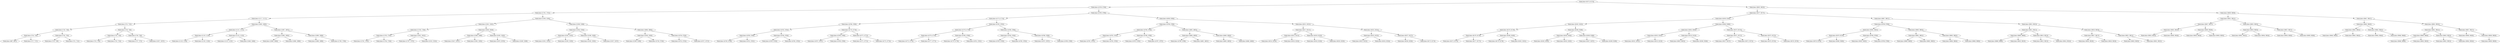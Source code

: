 digraph G{
225356446 [label="Node{data=[8174, 8174]}"]
225356446 -> 174685075
174685075 [label="Node{data=[4758, 4758]}"]
174685075 -> 727500772
727500772 [label="Node{data=[1701, 1701]}"]
727500772 -> 409953561
409953561 [label="Node{data=[1117, 1117]}"]
409953561 -> 1621956304
1621956304 [label="Node{data=[722, 722]}"]
1621956304 -> 559500469
559500469 [label="Node{data=[718, 718]}"]
559500469 -> 1828179101
1828179101 [label="Node{data=[716, 716]}"]
1828179101 -> 257113015
257113015 [label="Node{data=[687, 687]}"]
1828179101 -> 121681691
121681691 [label="Node{data=[717, 717]}"]
559500469 -> 1821863842
1821863842 [label="Node{data=[720, 720]}"]
1821863842 -> 1045874057
1045874057 [label="Node{data=[719, 719]}"]
1821863842 -> 676257655
676257655 [label="Node{data=[721, 721]}"]
1621956304 -> 716459274
716459274 [label="Node{data=[726, 726]}"]
716459274 -> 2097798529
2097798529 [label="Node{data=[724, 724]}"]
2097798529 -> 1971004708
1971004708 [label="Node{data=[723, 723]}"]
2097798529 -> 730921371
730921371 [label="Node{data=[725, 725]}"]
716459274 -> 600063486
600063486 [label="Node{data=[728, 728]}"]
600063486 -> 269621714
269621714 [label="Node{data=[727, 727]}"]
600063486 -> 1022123249
1022123249 [label="Node{data=[1037, 1037]}"]
409953561 -> 270280406
270280406 [label="Node{data=[1693, 1693]}"]
270280406 -> 313905894
313905894 [label="Node{data=[1121, 1121]}"]
313905894 -> 308905451
308905451 [label="Node{data=[1119, 1119]}"]
308905451 -> 1279023235
1279023235 [label="Node{data=[1118, 1118]}"]
308905451 -> 1030221124
1030221124 [label="Node{data=[1120, 1120]}"]
313905894 -> 33106668
33106668 [label="Node{data=[1123, 1123]}"]
33106668 -> 1608622565
1608622565 [label="Node{data=[1122, 1122]}"]
33106668 -> 1907819226
1907819226 [label="Node{data=[1648, 1648]}"]
270280406 -> 1941490789
1941490789 [label="Node{data=[1697, 1697]}"]
1941490789 -> 996026036
996026036 [label="Node{data=[1695, 1695]}"]
996026036 -> 1768048307
1768048307 [label="Node{data=[1694, 1694]}"]
996026036 -> 537536663
537536663 [label="Node{data=[1696, 1696]}"]
1941490789 -> 358880023
358880023 [label="Node{data=[1699, 1699]}"]
358880023 -> 1606806665
1606806665 [label="Node{data=[1698, 1698]}"]
358880023 -> 610889244
610889244 [label="Node{data=[1700, 1700]}"]
727500772 -> 1431741590
1431741590 [label="Node{data=[3190, 3190]}"]
1431741590 -> 1612704128
1612704128 [label="Node{data=[2261, 2261]}"]
1612704128 -> 281993390
281993390 [label="Node{data=[1740, 1740]}"]
281993390 -> 2134406437
2134406437 [label="Node{data=[1703, 1703]}"]
2134406437 -> 522849344
522849344 [label="Node{data=[1702, 1702]}"]
2134406437 -> 15115724
15115724 [label="Node{data=[1704, 1704]}"]
281993390 -> 1732968174
1732968174 [label="Node{data=[1952, 1952]}"]
1732968174 -> 1541881471
1541881471 [label="Node{data=[1797, 1797]}"]
1732968174 -> 341864783
341864783 [label="Node{data=[2253, 2253]}"]
1612704128 -> 563965642
563965642 [label="Node{data=[2659, 2659]}"]
563965642 -> 286280089
286280089 [label="Node{data=[2588, 2588]}"]
286280089 -> 1936099586
1936099586 [label="Node{data=[2547, 2547]}"]
286280089 -> 1679520808
1679520808 [label="Node{data=[2595, 2595]}"]
563965642 -> 783986015
783986015 [label="Node{data=[3185, 3185]}"]
783986015 -> 1039496592
1039496592 [label="Node{data=[2670, 2670]}"]
783986015 -> 2048705973
2048705973 [label="Node{data=[3189, 3189]}"]
1431741590 -> 1159288042
1159288042 [label="Node{data=[3198, 3198]}"]
1159288042 -> 1043519811
1043519811 [label="Node{data=[3194, 3194]}"]
1043519811 -> 687694560
687694560 [label="Node{data=[3192, 3192]}"]
687694560 -> 886061863
886061863 [label="Node{data=[3191, 3191]}"]
687694560 -> 1004635987
1004635987 [label="Node{data=[3193, 3193]}"]
1043519811 -> 322021805
322021805 [label="Node{data=[3196, 3196]}"]
322021805 -> 1343763273
1343763273 [label="Node{data=[3195, 3195]}"]
322021805 -> 1705259886
1705259886 [label="Node{data=[3197, 3197]}"]
1159288042 -> 1388899222
1388899222 [label="Node{data=[4684, 4684]}"]
1388899222 -> 1286233251
1286233251 [label="Node{data=[3200, 3200]}"]
1286233251 -> 1572449284
1572449284 [label="Node{data=[3199, 3199]}"]
1286233251 -> 423807902
423807902 [label="Node{data=[3726, 3726]}"]
1388899222 -> 214108027
214108027 [label="Node{data=[4756, 4756]}"]
214108027 -> 311561476
311561476 [label="Node{data=[4755, 4755]}"]
214108027 -> 39541470
39541470 [label="Node{data=[4757, 4757]}"]
174685075 -> 222986032
222986032 [label="Node{data=[4790, 4790]}"]
222986032 -> 430332221
430332221 [label="Node{data=[4774, 4774]}"]
430332221 -> 467569952
467569952 [label="Node{data=[4766, 4766]}"]
467569952 -> 1133230383
1133230383 [label="Node{data=[4762, 4762]}"]
1133230383 -> 493288849
493288849 [label="Node{data=[4760, 4760]}"]
493288849 -> 908206257
908206257 [label="Node{data=[4759, 4759]}"]
493288849 -> 1509563608
1509563608 [label="Node{data=[4761, 4761]}"]
1133230383 -> 1202099209
1202099209 [label="Node{data=[4764, 4764]}"]
1202099209 -> 1829135129
1829135129 [label="Node{data=[4763, 4763]}"]
1202099209 -> 1241964960
1241964960 [label="Node{data=[4765, 4765]}"]
467569952 -> 1133717732
1133717732 [label="Node{data=[4770, 4770]}"]
1133717732 -> 820439619
820439619 [label="Node{data=[4768, 4768]}"]
820439619 -> 1856391661
1856391661 [label="Node{data=[4767, 4767]}"]
820439619 -> 332447352
332447352 [label="Node{data=[4769, 4769]}"]
1133717732 -> 1230926062
1230926062 [label="Node{data=[4772, 4772]}"]
1230926062 -> 1315778420
1315778420 [label="Node{data=[4771, 4771]}"]
1230926062 -> 307818101
307818101 [label="Node{data=[4773, 4773]}"]
430332221 -> 74293560
74293560 [label="Node{data=[4782, 4782]}"]
74293560 -> 1049520219
1049520219 [label="Node{data=[4778, 4778]}"]
1049520219 -> 432006769
432006769 [label="Node{data=[4776, 4776]}"]
432006769 -> 1287755893
1287755893 [label="Node{data=[4775, 4775]}"]
432006769 -> 625771700
625771700 [label="Node{data=[4777, 4777]}"]
1049520219 -> 1749941494
1749941494 [label="Node{data=[4780, 4780]}"]
1749941494 -> 245826528
245826528 [label="Node{data=[4779, 4779]}"]
1749941494 -> 1315250289
1315250289 [label="Node{data=[4781, 4781]}"]
74293560 -> 256730157
256730157 [label="Node{data=[4786, 4786]}"]
256730157 -> 140542846
140542846 [label="Node{data=[4784, 4784]}"]
140542846 -> 1047406993
1047406993 [label="Node{data=[4783, 4783]}"]
140542846 -> 1500504197
1500504197 [label="Node{data=[4785, 4785]}"]
256730157 -> 1030196105
1030196105 [label="Node{data=[4788, 4788]}"]
1030196105 -> 831554600
831554600 [label="Node{data=[4787, 4787]}"]
1030196105 -> 2130514218
2130514218 [label="Node{data=[4789, 4789]}"]
222986032 -> 1487973816
1487973816 [label="Node{data=[6308, 6308]}"]
1487973816 -> 1502236388
1502236388 [label="Node{data=[4798, 4798]}"]
1502236388 -> 1812865081
1812865081 [label="Node{data=[4794, 4794]}"]
1812865081 -> 2053900499
2053900499 [label="Node{data=[4792, 4792]}"]
2053900499 -> 669820747
669820747 [label="Node{data=[4791, 4791]}"]
2053900499 -> 748298300
748298300 [label="Node{data=[4793, 4793]}"]
1812865081 -> 822657662
822657662 [label="Node{data=[4796, 4796]}"]
822657662 -> 733507100
733507100 [label="Node{data=[4795, 4795]}"]
822657662 -> 1772896991
1772896991 [label="Node{data=[4797, 4797]}"]
1502236388 -> 348783638
348783638 [label="Node{data=[4802, 4802]}"]
348783638 -> 1663446979
1663446979 [label="Node{data=[4800, 4800]}"]
1663446979 -> 184972597
184972597 [label="Node{data=[4799, 4799]}"]
1663446979 -> 3634224
3634224 [label="Node{data=[4801, 4801]}"]
348783638 -> 1150892692
1150892692 [label="Node{data=[4840, 4840]}"]
1150892692 -> 370363891
370363891 [label="Node{data=[4803, 4803]}"]
1150892692 -> 780418521
780418521 [label="Node{data=[4846, 4846]}"]
1487973816 -> 355031757
355031757 [label="Node{data=[6321, 6321]}"]
355031757 -> 409571174
409571174 [label="Node{data=[6317, 6317]}"]
409571174 -> 345580877
345580877 [label="Node{data=[6315, 6315]}"]
345580877 -> 469543154
469543154 [label="Node{data=[6314, 6314]}"]
345580877 -> 1146910322
1146910322 [label="Node{data=[6316, 6316]}"]
409571174 -> 270189344
270189344 [label="Node{data=[6319, 6319]}"]
270189344 -> 1307848483
1307848483 [label="Node{data=[6318, 6318]}"]
270189344 -> 858895703
858895703 [label="Node{data=[6320, 6320]}"]
355031757 -> 351906469
351906469 [label="Node{data=[6325, 6325]}"]
351906469 -> 1388083417
1388083417 [label="Node{data=[6323, 6323]}"]
1388083417 -> 1046337690
1046337690 [label="Node{data=[6322, 6322]}"]
1388083417 -> 16275723
16275723 [label="Node{data=[6324, 6324]}"]
351906469 -> 1494050611
1494050611 [label="Node{data=[6327, 6327]}"]
1494050611 -> 1749464699
1749464699 [label="Node{data=[6326, 6326]}"]
1494050611 -> 948910817
948910817 [label="Node{data=[8173, 8173]}"]
225356446 -> 2063408378
2063408378 [label="Node{data=[9823, 9823]}"]
2063408378 -> 1216071785
1216071785 [label="Node{data=[9577, 9577]}"]
1216071785 -> 357784179
357784179 [label="Node{data=[8190, 8190]}"]
357784179 -> 1422533130
1422533130 [label="Node{data=[8182, 8182]}"]
1422533130 -> 1187184293
1187184293 [label="Node{data=[8178, 8178]}"]
1187184293 -> 1349275284
1349275284 [label="Node{data=[8176, 8176]}"]
1349275284 -> 1608717864
1608717864 [label="Node{data=[8175, 8175]}"]
1349275284 -> 1513924012
1513924012 [label="Node{data=[8177, 8177]}"]
1187184293 -> 190472088
190472088 [label="Node{data=[8180, 8180]}"]
190472088 -> 972077193
972077193 [label="Node{data=[8179, 8179]}"]
190472088 -> 2120596425
2120596425 [label="Node{data=[8181, 8181]}"]
1422533130 -> 1095463020
1095463020 [label="Node{data=[8186, 8186]}"]
1095463020 -> 414470466
414470466 [label="Node{data=[8184, 8184]}"]
414470466 -> 607946285
607946285 [label="Node{data=[8183, 8183]}"]
414470466 -> 2002045584
2002045584 [label="Node{data=[8185, 8185]}"]
1095463020 -> 1829112838
1829112838 [label="Node{data=[8188, 8188]}"]
1829112838 -> 1459781285
1459781285 [label="Node{data=[8187, 8187]}"]
1829112838 -> 399480710
399480710 [label="Node{data=[8189, 8189]}"]
357784179 -> 1184812965
1184812965 [label="Node{data=[9286, 9286]}"]
1184812965 -> 463834444
463834444 [label="Node{data=[8595, 8595]}"]
463834444 -> 1595293643
1595293643 [label="Node{data=[8192, 8192]}"]
1595293643 -> 881782792
881782792 [label="Node{data=[8191, 8191]}"]
1595293643 -> 73265883
73265883 [label="Node{data=[8210, 8210]}"]
463834444 -> 858116337
858116337 [label="Node{data=[9120, 9120]}"]
858116337 -> 1570982201
1570982201 [label="Node{data=[8655, 8655]}"]
858116337 -> 518974517
518974517 [label="Node{data=[9206, 9206]}"]
1184812965 -> 1976442393
1976442393 [label="Node{data=[9573, 9573]}"]
1976442393 -> 1760684553
1760684553 [label="Node{data=[9571, 9571]}"]
1760684553 -> 802987183
802987183 [label="Node{data=[9557, 9557]}"]
1760684553 -> 1186615845
1186615845 [label="Node{data=[9572, 9572]}"]
1976442393 -> 1132569149
1132569149 [label="Node{data=[9575, 9575]}"]
1132569149 -> 608680422
608680422 [label="Node{data=[9574, 9574]}"]
1132569149 -> 1874161701
1874161701 [label="Node{data=[9576, 9576]}"]
1216071785 -> 2072652940
2072652940 [label="Node{data=[9807, 9807]}"]
2072652940 -> 903149962
903149962 [label="Node{data=[9799, 9799]}"]
903149962 -> 751169119
751169119 [label="Node{data=[9581, 9581]}"]
751169119 -> 1748338618
1748338618 [label="Node{data=[9579, 9579]}"]
1748338618 -> 1123104892
1123104892 [label="Node{data=[9578, 9578]}"]
1748338618 -> 1358663937
1358663937 [label="Node{data=[9580, 9580]}"]
751169119 -> 1397697111
1397697111 [label="Node{data=[9760, 9760]}"]
1397697111 -> 386101203
386101203 [label="Node{data=[9582, 9582]}"]
1397697111 -> 1551538071
1551538071 [label="Node{data=[9798, 9798]}"]
903149962 -> 1342531200
1342531200 [label="Node{data=[9803, 9803]}"]
1342531200 -> 2058548037
2058548037 [label="Node{data=[9801, 9801]}"]
2058548037 -> 1984132663
1984132663 [label="Node{data=[9800, 9800]}"]
2058548037 -> 2123202887
2123202887 [label="Node{data=[9802, 9802]}"]
1342531200 -> 88590704
88590704 [label="Node{data=[9805, 9805]}"]
88590704 -> 1753365062
1753365062 [label="Node{data=[9804, 9804]}"]
88590704 -> 94182319
94182319 [label="Node{data=[9806, 9806]}"]
2072652940 -> 394798562
394798562 [label="Node{data=[9815, 9815]}"]
394798562 -> 750744106
750744106 [label="Node{data=[9811, 9811]}"]
750744106 -> 1427521009
1427521009 [label="Node{data=[9809, 9809]}"]
1427521009 -> 951784607
951784607 [label="Node{data=[9808, 9808]}"]
1427521009 -> 1858769247
1858769247 [label="Node{data=[9810, 9810]}"]
750744106 -> 968069262
968069262 [label="Node{data=[9813, 9813]}"]
968069262 -> 1571740668
1571740668 [label="Node{data=[9812, 9812]}"]
968069262 -> 1037120314
1037120314 [label="Node{data=[9814, 9814]}"]
394798562 -> 128650678
128650678 [label="Node{data=[9819, 9819]}"]
128650678 -> 574212653
574212653 [label="Node{data=[9817, 9817]}"]
574212653 -> 165905581
165905581 [label="Node{data=[9816, 9816]}"]
574212653 -> 1033846344
1033846344 [label="Node{data=[9818, 9818]}"]
128650678 -> 1652970224
1652970224 [label="Node{data=[9821, 9821]}"]
1652970224 -> 235050031
235050031 [label="Node{data=[9820, 9820]}"]
1652970224 -> 458338222
458338222 [label="Node{data=[9822, 9822]}"]
2063408378 -> 1601748978
1601748978 [label="Node{data=[9839, 9839]}"]
1601748978 -> 255424319
255424319 [label="Node{data=[9831, 9831]}"]
255424319 -> 352336155
352336155 [label="Node{data=[9827, 9827]}"]
352336155 -> 62576842
62576842 [label="Node{data=[9825, 9825]}"]
62576842 -> 430403680
430403680 [label="Node{data=[9824, 9824]}"]
62576842 -> 1575185636
1575185636 [label="Node{data=[9826, 9826]}"]
352336155 -> 1237274274
1237274274 [label="Node{data=[9829, 9829]}"]
1237274274 -> 471245783
471245783 [label="Node{data=[9828, 9828]}"]
1237274274 -> 1049687109
1049687109 [label="Node{data=[9830, 9830]}"]
255424319 -> 2018650943
2018650943 [label="Node{data=[9835, 9835]}"]
2018650943 -> 1269539017
1269539017 [label="Node{data=[9833, 9833]}"]
1269539017 -> 1644866160
1644866160 [label="Node{data=[9832, 9832]}"]
1269539017 -> 1526810792
1526810792 [label="Node{data=[9834, 9834]}"]
2018650943 -> 845388580
845388580 [label="Node{data=[9837, 9837]}"]
845388580 -> 609802313
609802313 [label="Node{data=[9836, 9836]}"]
845388580 -> 322355096
322355096 [label="Node{data=[9838, 9838]}"]
1601748978 -> 1109647710
1109647710 [label="Node{data=[9847, 9847]}"]
1109647710 -> 1823996037
1823996037 [label="Node{data=[9843, 9843]}"]
1823996037 -> 240119754
240119754 [label="Node{data=[9841, 9841]}"]
240119754 -> 681790436
681790436 [label="Node{data=[9840, 9840]}"]
240119754 -> 1968662207
1968662207 [label="Node{data=[9842, 9842]}"]
1823996037 -> 645385024
645385024 [label="Node{data=[9845, 9845]}"]
645385024 -> 1471627771
1471627771 [label="Node{data=[9844, 9844]}"]
645385024 -> 1710869634
1710869634 [label="Node{data=[9846, 9846]}"]
1109647710 -> 727006236
727006236 [label="Node{data=[9855, 9855]}"]
727006236 -> 870371325
870371325 [label="Node{data=[9851, 9851]}"]
870371325 -> 1580591331
1580591331 [label="Node{data=[9849, 9849]}"]
1580591331 -> 1963172475
1963172475 [label="Node{data=[9848, 9848]}"]
1580591331 -> 2008339739
2008339739 [label="Node{data=[9850, 9850]}"]
870371325 -> 1109291831
1109291831 [label="Node{data=[9853, 9853]}"]
1109291831 -> 865986919
865986919 [label="Node{data=[9852, 9852]}"]
1109291831 -> 1533379861
1533379861 [label="Node{data=[9854, 9854]}"]
727006236 -> 170430319
170430319 [label="Node{data=[9857, 9857]}"]
170430319 -> 1000264406
1000264406 [label="Node{data=[9856, 9856]}"]
170430319 -> 1737802259
1737802259 [label="Node{data=[9858, 9858]}"]
1737802259 -> 271494873
271494873 [label="Node{data=[9859, 9859]}"]
}